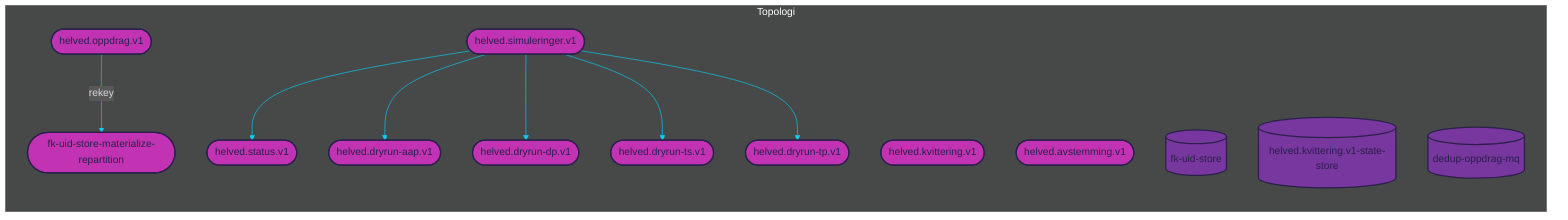 %%{init: {'theme': 'dark', 'themeVariables': { 'primaryColor': '#07cff6', 'textColor': '#dad9e0', 'lineColor': '#07cff6'}}}%%

graph LR

subgraph Topologi
    %% TOPICS
    helved.simuleringer.v1([helved.simuleringer.v1])
	helved.dryrun-aap.v1([helved.dryrun-aap.v1])
	helved.dryrun-dp.v1([helved.dryrun-dp.v1])
	helved.dryrun-ts.v1([helved.dryrun-ts.v1])
	helved.dryrun-tp.v1([helved.dryrun-tp.v1])
	helved.status.v1([helved.status.v1])
	helved.kvittering.v1([helved.kvittering.v1])
	fk-uid-store-materialize-repartition([fk-uid-store-materialize-repartition])
	helved.oppdrag.v1([helved.oppdrag.v1])
	helved.avstemming.v1([helved.avstemming.v1])

    %% JOINS
    

    %% STATE PROCESSORS
    
    
    %% STATE STORES
    fk-uid-store[(fk-uid-store)]
	helved.kvittering.v1-state-store[(helved.kvittering.v1-state-store)]
	dedup-oppdrag-mq[(dedup-oppdrag-mq)]
    
    %% DATABASES
    
    

    %% PROCESSOR API JOBS
    
    
    %% JOIN STREAMS
    

    %% TABLE STREAMS
    

    %% JOB STREAMS
    
    
    %% BRANCH STREAMS
    

    %% REPARTITION STREAMS
    helved.oppdrag.v1 --> |rekey| fk-uid-store-materialize-repartition
    
    %% BASIC STREAMS
    helved.simuleringer.v1 --> helved.status.v1
	helved.simuleringer.v1 --> helved.dryrun-aap.v1
	helved.simuleringer.v1 --> helved.dryrun-dp.v1
	helved.simuleringer.v1 --> helved.dryrun-ts.v1
	helved.simuleringer.v1 --> helved.dryrun-tp.v1
    
    %% CUSTOM PROCESS STREAMS
    
end

%% COLORS
%% light    #dad9e0
%% purple   #78369f
%% pink     #c233b4
%% dark     #2a204a
%% blue     #07cff6

%% STYLES
style helved.simuleringer.v1 fill:#c233b4, stroke:#2a204a, stroke-width:2px, color:#2a204a
style helved.dryrun-aap.v1 fill:#c233b4, stroke:#2a204a, stroke-width:2px, color:#2a204a
style helved.dryrun-dp.v1 fill:#c233b4, stroke:#2a204a, stroke-width:2px, color:#2a204a
style helved.dryrun-ts.v1 fill:#c233b4, stroke:#2a204a, stroke-width:2px, color:#2a204a
style helved.dryrun-tp.v1 fill:#c233b4, stroke:#2a204a, stroke-width:2px, color:#2a204a
style helved.status.v1 fill:#c233b4, stroke:#2a204a, stroke-width:2px, color:#2a204a
style helved.kvittering.v1 fill:#c233b4, stroke:#2a204a, stroke-width:2px, color:#2a204a
style fk-uid-store-materialize-repartition fill:#c233b4, stroke:#2a204a, stroke-width:2px, color:#2a204a
style helved.oppdrag.v1 fill:#c233b4, stroke:#2a204a, stroke-width:2px, color:#2a204a
style helved.avstemming.v1 fill:#c233b4, stroke:#2a204a, stroke-width:2px, color:#2a204a
style fk-uid-store fill:#78369f, stroke:#2a204a, stroke-width:2px, color:#2a204a
style helved.kvittering.v1-state-store fill:#78369f, stroke:#2a204a, stroke-width:2px, color:#2a204a
style dedup-oppdrag-mq fill:#78369f, stroke:#2a204a, stroke-width:2px, color:#2a204a